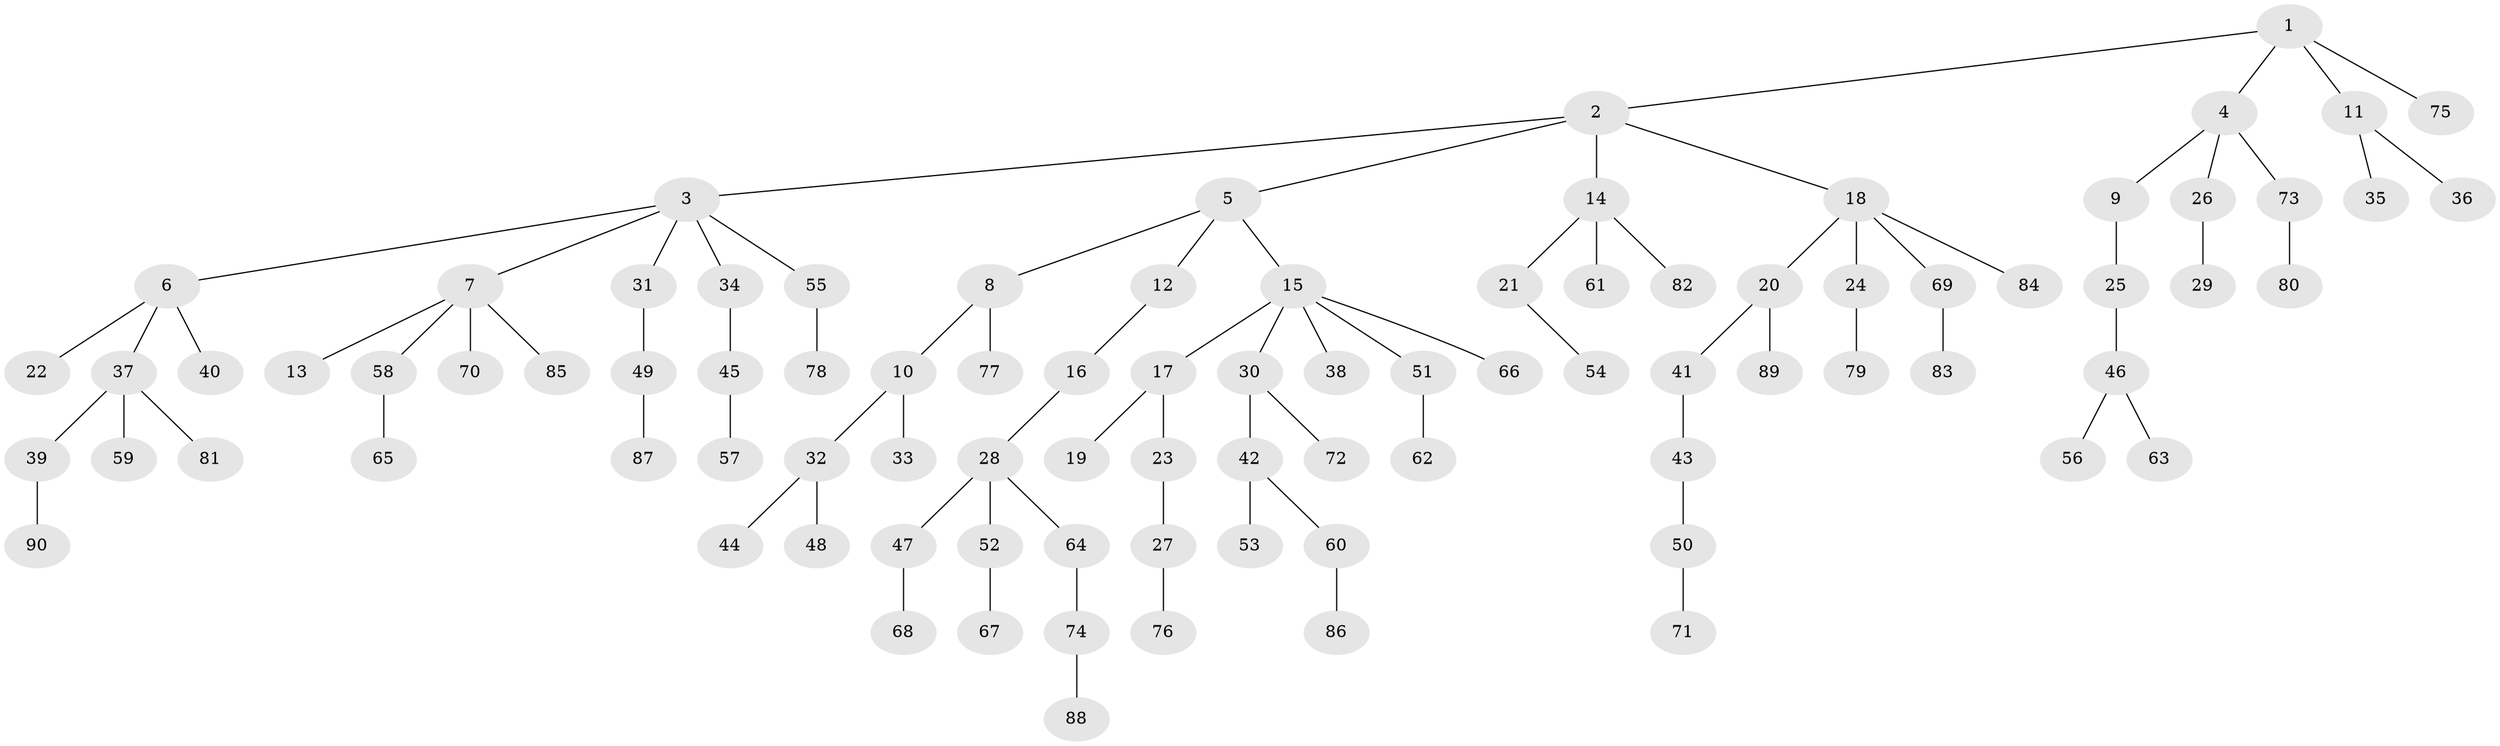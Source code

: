 // Generated by graph-tools (version 1.1) at 2025/53/03/09/25 04:53:15]
// undirected, 90 vertices, 89 edges
graph export_dot {
graph [start="1"]
  node [color=gray90,style=filled];
  1;
  2;
  3;
  4;
  5;
  6;
  7;
  8;
  9;
  10;
  11;
  12;
  13;
  14;
  15;
  16;
  17;
  18;
  19;
  20;
  21;
  22;
  23;
  24;
  25;
  26;
  27;
  28;
  29;
  30;
  31;
  32;
  33;
  34;
  35;
  36;
  37;
  38;
  39;
  40;
  41;
  42;
  43;
  44;
  45;
  46;
  47;
  48;
  49;
  50;
  51;
  52;
  53;
  54;
  55;
  56;
  57;
  58;
  59;
  60;
  61;
  62;
  63;
  64;
  65;
  66;
  67;
  68;
  69;
  70;
  71;
  72;
  73;
  74;
  75;
  76;
  77;
  78;
  79;
  80;
  81;
  82;
  83;
  84;
  85;
  86;
  87;
  88;
  89;
  90;
  1 -- 2;
  1 -- 4;
  1 -- 11;
  1 -- 75;
  2 -- 3;
  2 -- 5;
  2 -- 14;
  2 -- 18;
  3 -- 6;
  3 -- 7;
  3 -- 31;
  3 -- 34;
  3 -- 55;
  4 -- 9;
  4 -- 26;
  4 -- 73;
  5 -- 8;
  5 -- 12;
  5 -- 15;
  6 -- 22;
  6 -- 37;
  6 -- 40;
  7 -- 13;
  7 -- 58;
  7 -- 70;
  7 -- 85;
  8 -- 10;
  8 -- 77;
  9 -- 25;
  10 -- 32;
  10 -- 33;
  11 -- 35;
  11 -- 36;
  12 -- 16;
  14 -- 21;
  14 -- 61;
  14 -- 82;
  15 -- 17;
  15 -- 30;
  15 -- 38;
  15 -- 51;
  15 -- 66;
  16 -- 28;
  17 -- 19;
  17 -- 23;
  18 -- 20;
  18 -- 24;
  18 -- 69;
  18 -- 84;
  20 -- 41;
  20 -- 89;
  21 -- 54;
  23 -- 27;
  24 -- 79;
  25 -- 46;
  26 -- 29;
  27 -- 76;
  28 -- 47;
  28 -- 52;
  28 -- 64;
  30 -- 42;
  30 -- 72;
  31 -- 49;
  32 -- 44;
  32 -- 48;
  34 -- 45;
  37 -- 39;
  37 -- 59;
  37 -- 81;
  39 -- 90;
  41 -- 43;
  42 -- 53;
  42 -- 60;
  43 -- 50;
  45 -- 57;
  46 -- 56;
  46 -- 63;
  47 -- 68;
  49 -- 87;
  50 -- 71;
  51 -- 62;
  52 -- 67;
  55 -- 78;
  58 -- 65;
  60 -- 86;
  64 -- 74;
  69 -- 83;
  73 -- 80;
  74 -- 88;
}
